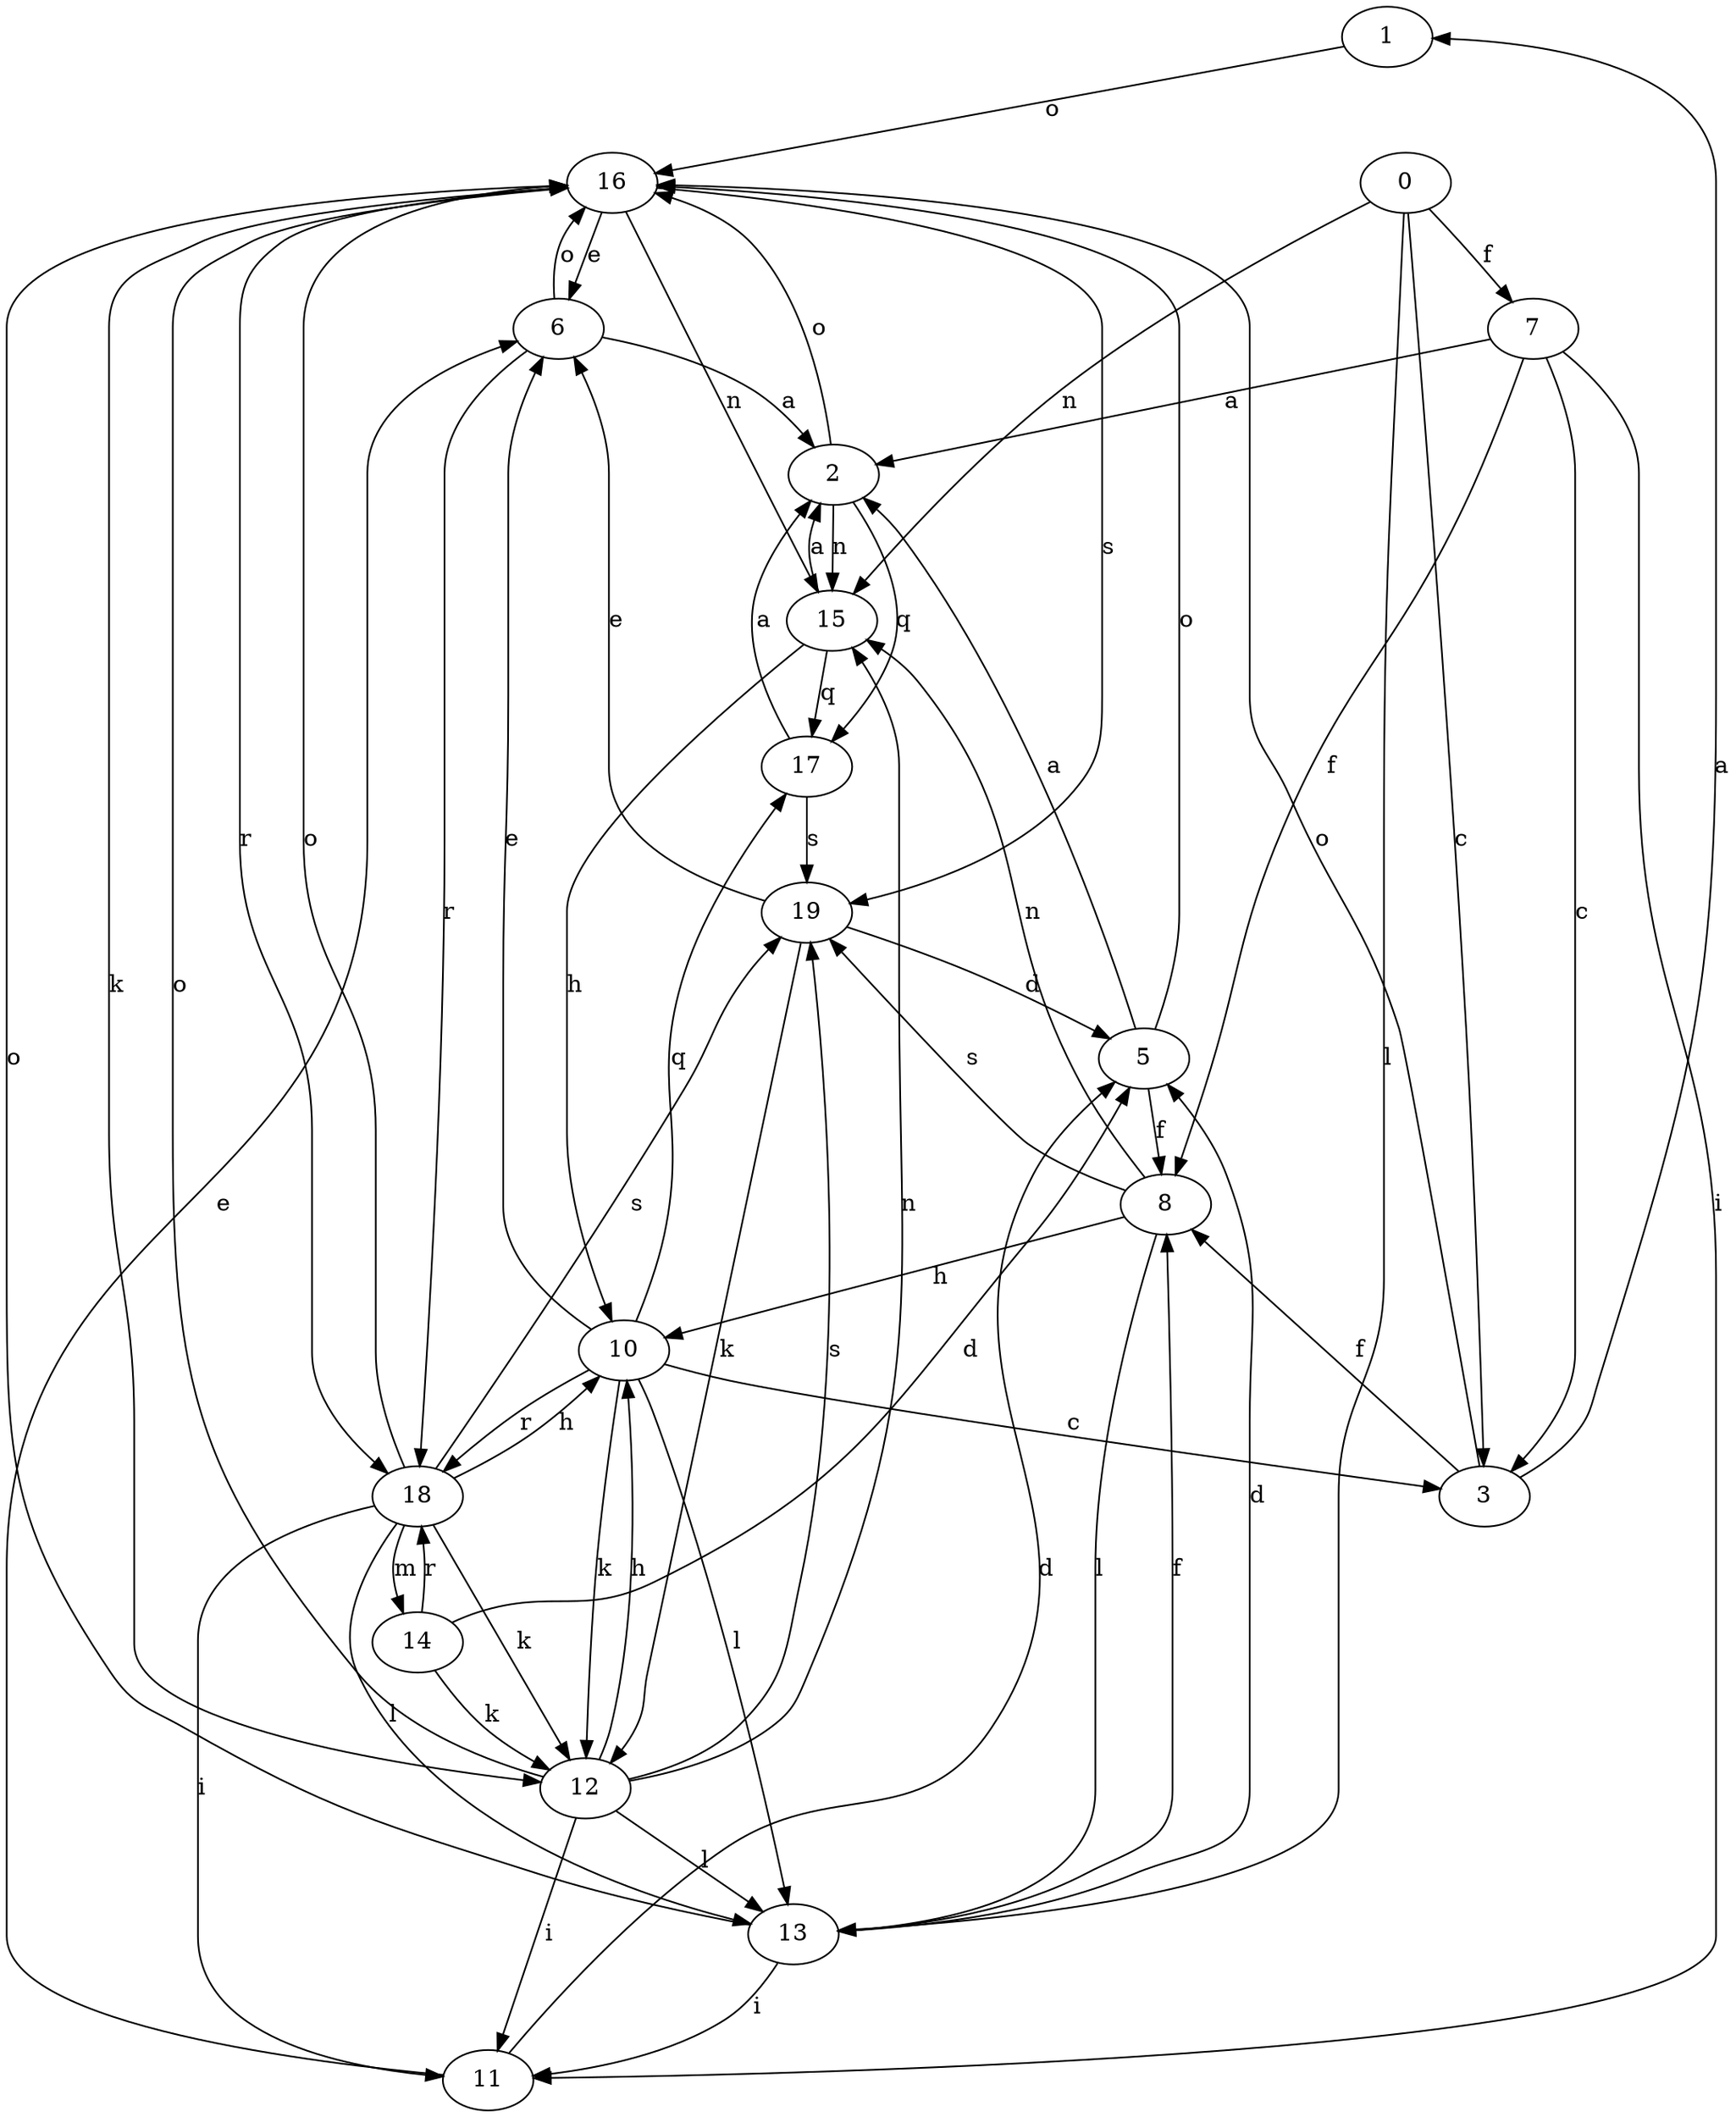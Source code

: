 strict digraph  {
1;
2;
3;
5;
6;
7;
8;
10;
11;
0;
12;
13;
14;
15;
16;
17;
18;
19;
1 -> 16  [label=o];
2 -> 15  [label=n];
2 -> 16  [label=o];
2 -> 17  [label=q];
3 -> 1  [label=a];
3 -> 8  [label=f];
3 -> 16  [label=o];
5 -> 2  [label=a];
5 -> 8  [label=f];
5 -> 16  [label=o];
6 -> 2  [label=a];
6 -> 16  [label=o];
6 -> 18  [label=r];
7 -> 2  [label=a];
7 -> 3  [label=c];
7 -> 8  [label=f];
7 -> 11  [label=i];
8 -> 10  [label=h];
8 -> 13  [label=l];
8 -> 15  [label=n];
8 -> 19  [label=s];
10 -> 3  [label=c];
10 -> 6  [label=e];
10 -> 12  [label=k];
10 -> 13  [label=l];
10 -> 17  [label=q];
10 -> 18  [label=r];
11 -> 5  [label=d];
11 -> 6  [label=e];
0 -> 3  [label=c];
0 -> 7  [label=f];
0 -> 13  [label=l];
0 -> 15  [label=n];
12 -> 10  [label=h];
12 -> 11  [label=i];
12 -> 13  [label=l];
12 -> 15  [label=n];
12 -> 16  [label=o];
12 -> 19  [label=s];
13 -> 5  [label=d];
13 -> 8  [label=f];
13 -> 11  [label=i];
13 -> 16  [label=o];
14 -> 5  [label=d];
14 -> 12  [label=k];
14 -> 18  [label=r];
15 -> 2  [label=a];
15 -> 10  [label=h];
15 -> 17  [label=q];
16 -> 6  [label=e];
16 -> 12  [label=k];
16 -> 15  [label=n];
16 -> 18  [label=r];
16 -> 19  [label=s];
17 -> 2  [label=a];
17 -> 19  [label=s];
18 -> 10  [label=h];
18 -> 11  [label=i];
18 -> 12  [label=k];
18 -> 13  [label=l];
18 -> 14  [label=m];
18 -> 16  [label=o];
18 -> 19  [label=s];
19 -> 5  [label=d];
19 -> 6  [label=e];
19 -> 12  [label=k];
}

